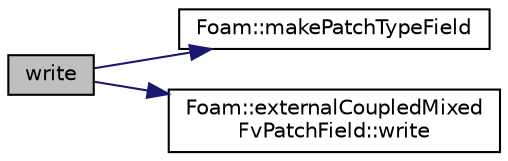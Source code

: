 digraph "write"
{
  bgcolor="transparent";
  edge [fontname="Helvetica",fontsize="10",labelfontname="Helvetica",labelfontsize="10"];
  node [fontname="Helvetica",fontsize="10",shape=record];
  rankdir="LR";
  Node557 [label="write",height=0.2,width=0.4,color="black", fillcolor="grey75", style="filled", fontcolor="black"];
  Node557 -> Node558 [color="midnightblue",fontsize="10",style="solid",fontname="Helvetica"];
  Node558 [label="Foam::makePatchTypeField",height=0.2,width=0.4,color="black",URL="$a21851.html#a44a8c9a8ab08f6bf1f84bf3dab3f82a2"];
  Node557 -> Node559 [color="midnightblue",fontsize="10",style="solid",fontname="Helvetica"];
  Node559 [label="Foam::externalCoupledMixed\lFvPatchField::write",height=0.2,width=0.4,color="black",URL="$a22877.html#a293fdfec8bdfbd5c3913ab4c9f3454ff",tooltip="Write. "];
}
